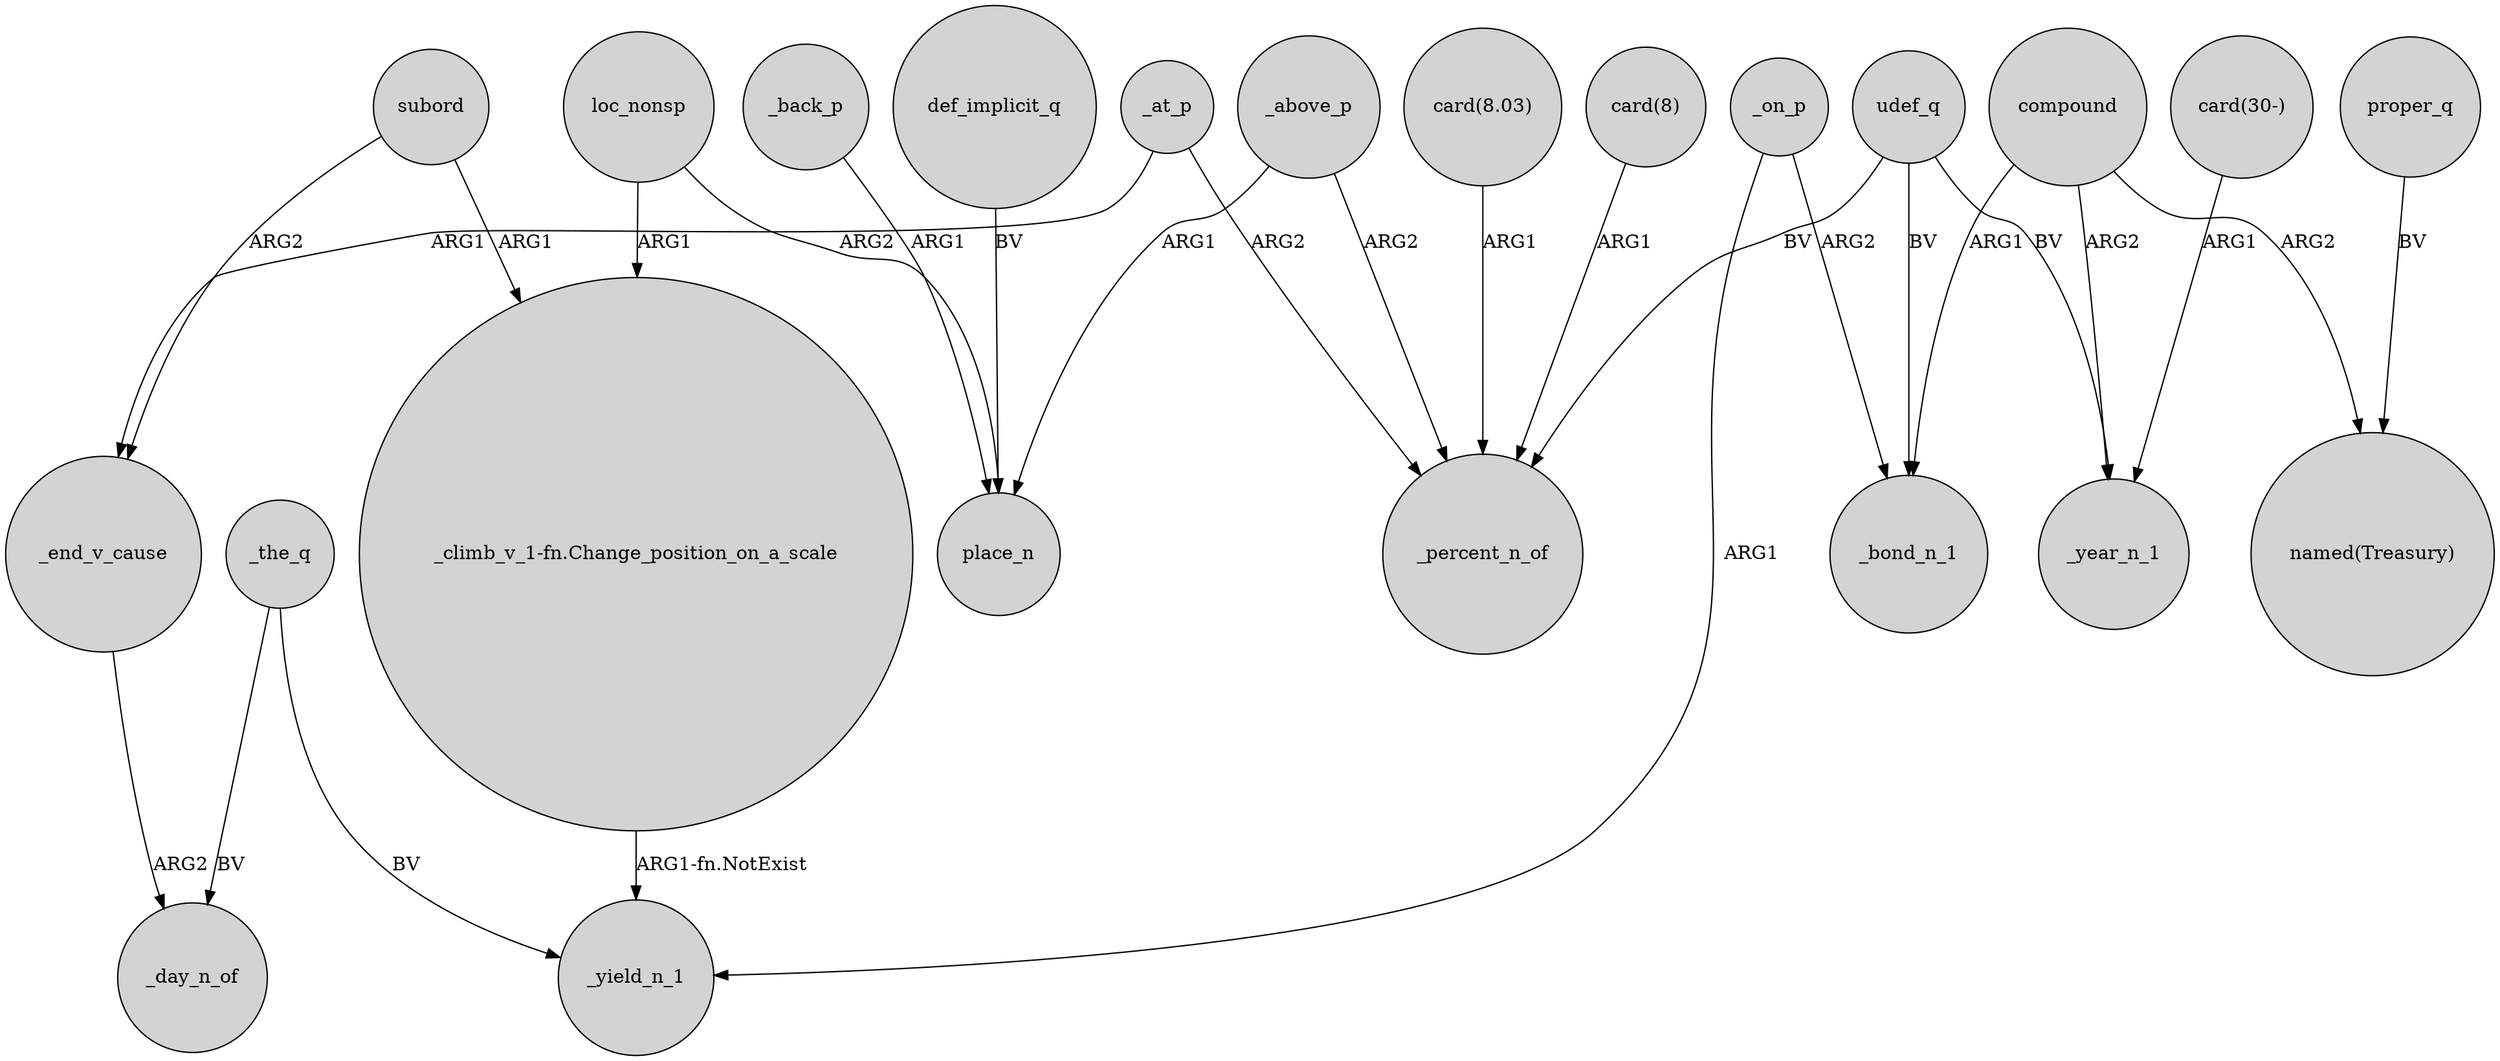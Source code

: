 digraph {
	node [shape=circle style=filled]
	subord -> _end_v_cause [label=ARG2]
	_the_q -> _yield_n_1 [label=BV]
	compound -> "named(Treasury)" [label=ARG2]
	_above_p -> _percent_n_of [label=ARG2]
	"_climb_v_1-fn.Change_position_on_a_scale" -> _yield_n_1 [label="ARG1-fn.NotExist"]
	"card(8.03)" -> _percent_n_of [label=ARG1]
	loc_nonsp -> "_climb_v_1-fn.Change_position_on_a_scale" [label=ARG1]
	compound -> _bond_n_1 [label=ARG1]
	"card(30-)" -> _year_n_1 [label=ARG1]
	_end_v_cause -> _day_n_of [label=ARG2]
	def_implicit_q -> place_n [label=BV]
	subord -> "_climb_v_1-fn.Change_position_on_a_scale" [label=ARG1]
	_the_q -> _day_n_of [label=BV]
	udef_q -> _bond_n_1 [label=BV]
	_above_p -> place_n [label=ARG1]
	_on_p -> _bond_n_1 [label=ARG2]
	proper_q -> "named(Treasury)" [label=BV]
	_at_p -> _percent_n_of [label=ARG2]
	loc_nonsp -> place_n [label=ARG2]
	udef_q -> _year_n_1 [label=BV]
	_back_p -> place_n [label=ARG1]
	"card(8)" -> _percent_n_of [label=ARG1]
	_at_p -> _end_v_cause [label=ARG1]
	udef_q -> _percent_n_of [label=BV]
	_on_p -> _yield_n_1 [label=ARG1]
	compound -> _year_n_1 [label=ARG2]
}
